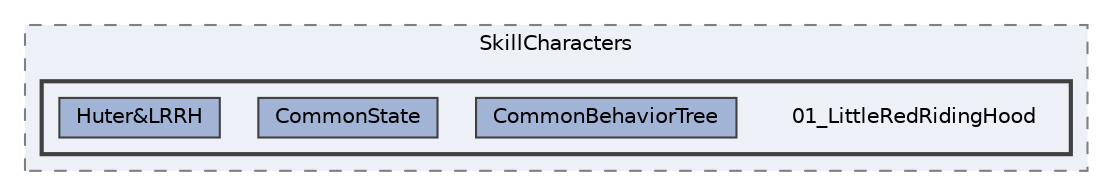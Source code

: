 digraph "004_Character/SkillCharacters/01_LittleRedRidingHood"
{
 // LATEX_PDF_SIZE
  bgcolor="transparent";
  edge [fontname=Helvetica,fontsize=10,labelfontname=Helvetica,labelfontsize=10];
  node [fontname=Helvetica,fontsize=10,shape=box,height=0.2,width=0.4];
  compound=true
  subgraph clusterdir_31c1a84953224f00cf94b5c3d0be43a7 {
    graph [ bgcolor="#edf0f7", pencolor="grey50", label="SkillCharacters", fontname=Helvetica,fontsize=10 style="filled,dashed", URL="dir_31c1a84953224f00cf94b5c3d0be43a7.html",tooltip=""]
  subgraph clusterdir_327f9e12d2caecce122a7520f9c67d69 {
    graph [ bgcolor="#edf0f7", pencolor="grey25", label="", fontname=Helvetica,fontsize=10 style="filled,bold", URL="dir_327f9e12d2caecce122a7520f9c67d69.html",tooltip=""]
    dir_327f9e12d2caecce122a7520f9c67d69 [shape=plaintext, label="01_LittleRedRidingHood"];
  dir_d478feec5f0af41c1f3afda9c8388f2d [label="CommonBehaviorTree", fillcolor="#a2b4d6", color="grey25", style="filled", URL="dir_d478feec5f0af41c1f3afda9c8388f2d.html",tooltip=""];
  dir_3c353c195c749d211f085f84d165c187 [label="CommonState", fillcolor="#a2b4d6", color="grey25", style="filled", URL="dir_3c353c195c749d211f085f84d165c187.html",tooltip=""];
  dir_08252dd5cb9eb7ddf9a175398a30f462 [label="Huter&LRRH", fillcolor="#a2b4d6", color="grey25", style="filled", URL="dir_08252dd5cb9eb7ddf9a175398a30f462.html",tooltip=""];
  }
  }
}
